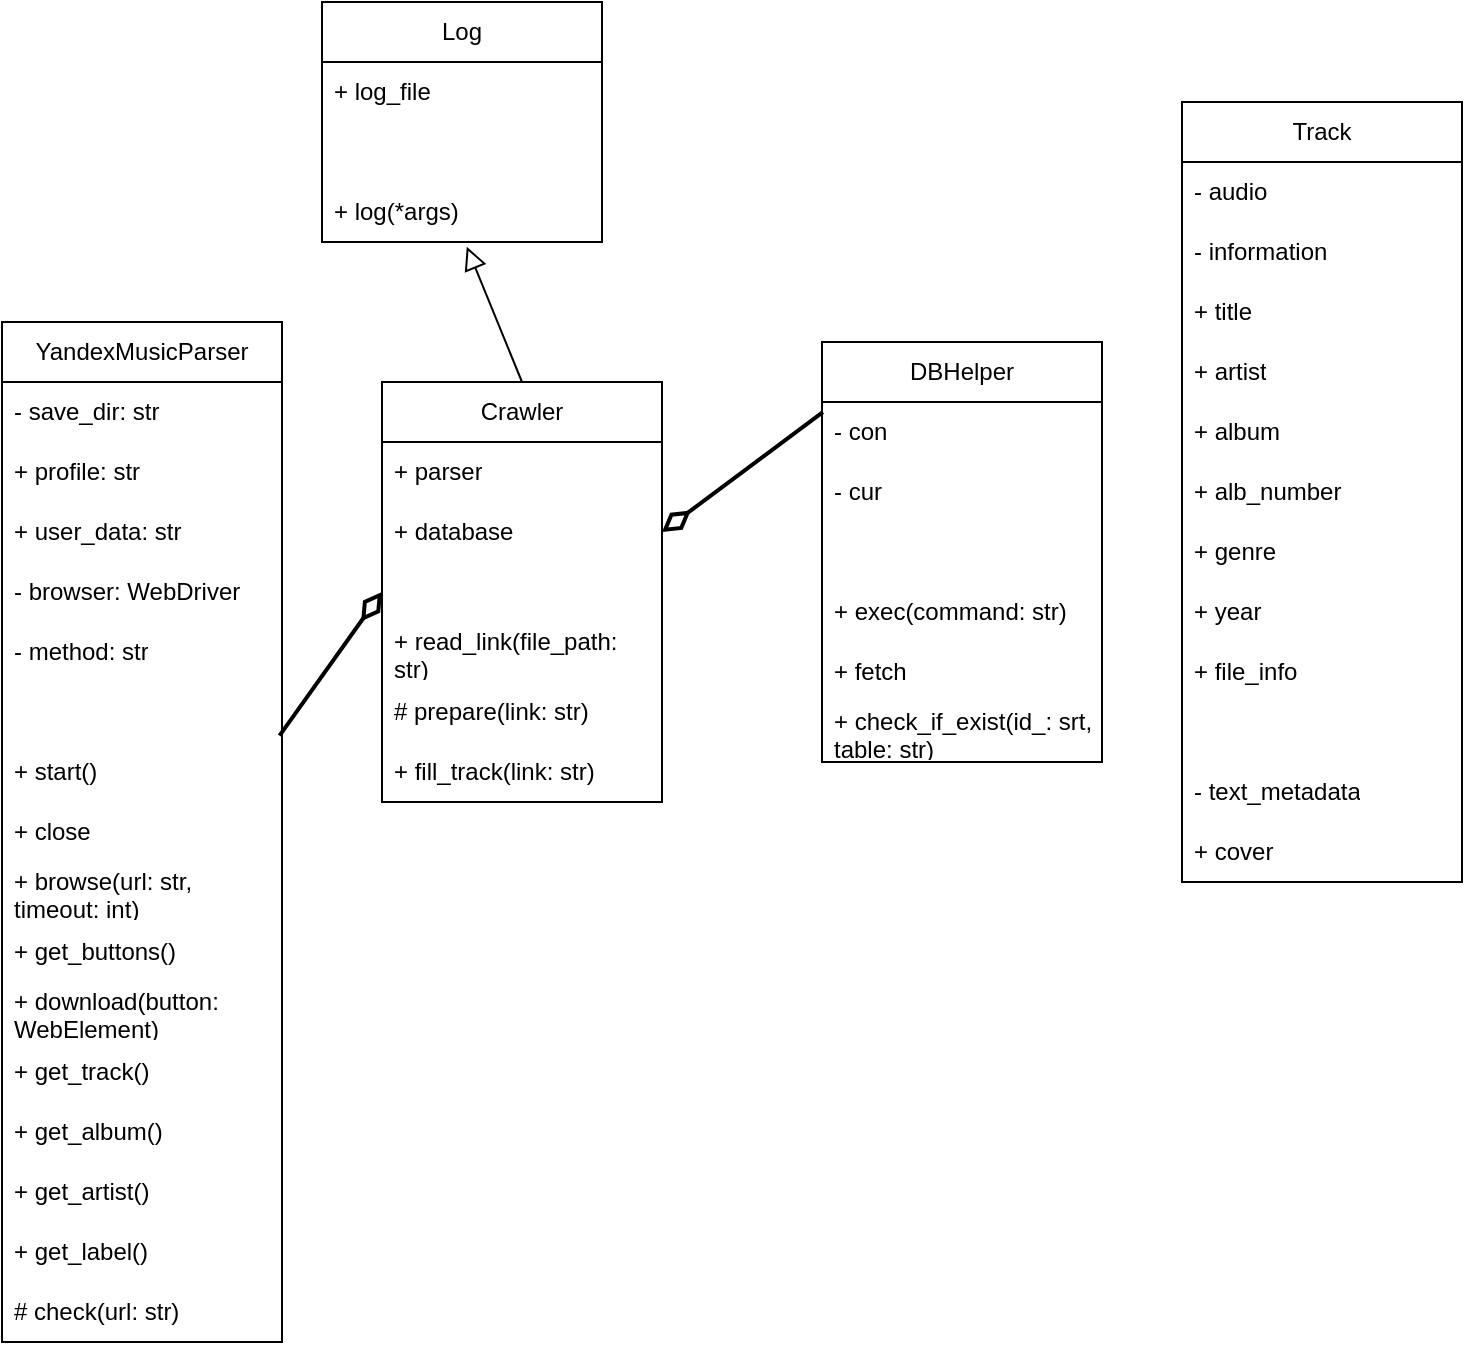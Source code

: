 <mxfile version="24.0.4" type="device">
  <diagram id="C5RBs43oDa-KdzZeNtuy" name="Page-1">
    <mxGraphModel dx="1050" dy="629" grid="1" gridSize="10" guides="1" tooltips="1" connect="1" arrows="1" fold="1" page="1" pageScale="1" pageWidth="827" pageHeight="1169" math="0" shadow="0">
      <root>
        <mxCell id="WIyWlLk6GJQsqaUBKTNV-0" />
        <mxCell id="WIyWlLk6GJQsqaUBKTNV-1" parent="WIyWlLk6GJQsqaUBKTNV-0" />
        <mxCell id="Q-Ap598YWGATVuocvHe9-0" value="YandexMusicParser" style="swimlane;fontStyle=0;childLayout=stackLayout;horizontal=1;startSize=30;horizontalStack=0;resizeParent=1;resizeParentMax=0;resizeLast=0;collapsible=1;marginBottom=0;whiteSpace=wrap;html=1;" parent="WIyWlLk6GJQsqaUBKTNV-1" vertex="1">
          <mxGeometry x="30" y="210" width="140" height="510" as="geometry" />
        </mxCell>
        <mxCell id="Q-Ap598YWGATVuocvHe9-1" value="- save_dir: str" style="text;strokeColor=none;fillColor=none;align=left;verticalAlign=middle;spacingLeft=4;spacingRight=4;overflow=hidden;points=[[0,0.5],[1,0.5]];portConstraint=eastwest;rotatable=0;whiteSpace=wrap;html=1;" parent="Q-Ap598YWGATVuocvHe9-0" vertex="1">
          <mxGeometry y="30" width="140" height="30" as="geometry" />
        </mxCell>
        <mxCell id="Q-Ap598YWGATVuocvHe9-2" value="+ profile: str" style="text;strokeColor=none;fillColor=none;align=left;verticalAlign=middle;spacingLeft=4;spacingRight=4;overflow=hidden;points=[[0,0.5],[1,0.5]];portConstraint=eastwest;rotatable=0;whiteSpace=wrap;html=1;" parent="Q-Ap598YWGATVuocvHe9-0" vertex="1">
          <mxGeometry y="60" width="140" height="30" as="geometry" />
        </mxCell>
        <mxCell id="Q-Ap598YWGATVuocvHe9-3" value="+ user_data: str" style="text;strokeColor=none;fillColor=none;align=left;verticalAlign=middle;spacingLeft=4;spacingRight=4;overflow=hidden;points=[[0,0.5],[1,0.5]];portConstraint=eastwest;rotatable=0;whiteSpace=wrap;html=1;" parent="Q-Ap598YWGATVuocvHe9-0" vertex="1">
          <mxGeometry y="90" width="140" height="30" as="geometry" />
        </mxCell>
        <mxCell id="Q-Ap598YWGATVuocvHe9-4" value="- browser: WebDriver" style="text;strokeColor=none;fillColor=none;align=left;verticalAlign=middle;spacingLeft=4;spacingRight=4;overflow=hidden;points=[[0,0.5],[1,0.5]];portConstraint=eastwest;rotatable=0;whiteSpace=wrap;html=1;perimeterSpacing=3;glass=0;" parent="Q-Ap598YWGATVuocvHe9-0" vertex="1">
          <mxGeometry y="120" width="140" height="30" as="geometry" />
        </mxCell>
        <mxCell id="xr-FyBKG9M7ekypKjLBn-2" value="- method: str" style="text;strokeColor=none;fillColor=none;align=left;verticalAlign=middle;spacingLeft=4;spacingRight=4;overflow=hidden;points=[[0,0.5],[1,0.5]];portConstraint=eastwest;rotatable=0;whiteSpace=wrap;html=1;perimeterSpacing=3;glass=0;" parent="Q-Ap598YWGATVuocvHe9-0" vertex="1">
          <mxGeometry y="150" width="140" height="30" as="geometry" />
        </mxCell>
        <mxCell id="xr-FyBKG9M7ekypKjLBn-1" style="text;strokeColor=none;fillColor=none;align=left;verticalAlign=middle;spacingLeft=4;spacingRight=4;overflow=hidden;points=[[0,0.5],[1,0.5]];portConstraint=eastwest;rotatable=0;whiteSpace=wrap;html=1;perimeterSpacing=3;glass=0;" parent="Q-Ap598YWGATVuocvHe9-0" vertex="1">
          <mxGeometry y="180" width="140" height="30" as="geometry" />
        </mxCell>
        <mxCell id="xr-FyBKG9M7ekypKjLBn-0" value="+ start()" style="text;strokeColor=none;fillColor=none;align=left;verticalAlign=middle;spacingLeft=4;spacingRight=4;overflow=hidden;points=[[0,0.5],[1,0.5]];portConstraint=eastwest;rotatable=0;whiteSpace=wrap;html=1;perimeterSpacing=3;glass=0;" parent="Q-Ap598YWGATVuocvHe9-0" vertex="1">
          <mxGeometry y="210" width="140" height="30" as="geometry" />
        </mxCell>
        <mxCell id="xr-FyBKG9M7ekypKjLBn-12" value="+ close" style="text;strokeColor=none;fillColor=none;align=left;verticalAlign=middle;spacingLeft=4;spacingRight=4;overflow=hidden;points=[[0,0.5],[1,0.5]];portConstraint=eastwest;rotatable=0;whiteSpace=wrap;html=1;perimeterSpacing=3;glass=0;" parent="Q-Ap598YWGATVuocvHe9-0" vertex="1">
          <mxGeometry y="240" width="140" height="30" as="geometry" />
        </mxCell>
        <mxCell id="xr-FyBKG9M7ekypKjLBn-11" value="+ browse(url: str, timeout: int)" style="text;strokeColor=none;fillColor=none;align=left;verticalAlign=middle;spacingLeft=4;spacingRight=4;overflow=hidden;points=[[0,0.5],[1,0.5]];portConstraint=eastwest;rotatable=0;whiteSpace=wrap;html=1;perimeterSpacing=3;glass=0;" parent="Q-Ap598YWGATVuocvHe9-0" vertex="1">
          <mxGeometry y="270" width="140" height="30" as="geometry" />
        </mxCell>
        <mxCell id="xr-FyBKG9M7ekypKjLBn-10" value="+ get_buttons()" style="text;strokeColor=none;fillColor=none;align=left;verticalAlign=middle;spacingLeft=4;spacingRight=4;overflow=hidden;points=[[0,0.5],[1,0.5]];portConstraint=eastwest;rotatable=0;whiteSpace=wrap;html=1;perimeterSpacing=3;glass=0;" parent="Q-Ap598YWGATVuocvHe9-0" vertex="1">
          <mxGeometry y="300" width="140" height="30" as="geometry" />
        </mxCell>
        <mxCell id="xr-FyBKG9M7ekypKjLBn-9" value="+ download(button: WebElement)" style="text;strokeColor=none;fillColor=none;align=left;verticalAlign=middle;spacingLeft=4;spacingRight=4;overflow=hidden;points=[[0,0.5],[1,0.5]];portConstraint=eastwest;rotatable=0;whiteSpace=wrap;html=1;perimeterSpacing=3;glass=0;" parent="Q-Ap598YWGATVuocvHe9-0" vertex="1">
          <mxGeometry y="330" width="140" height="30" as="geometry" />
        </mxCell>
        <mxCell id="xr-FyBKG9M7ekypKjLBn-8" value="+ get_track()" style="text;strokeColor=none;fillColor=none;align=left;verticalAlign=middle;spacingLeft=4;spacingRight=4;overflow=hidden;points=[[0,0.5],[1,0.5]];portConstraint=eastwest;rotatable=0;whiteSpace=wrap;html=1;perimeterSpacing=3;glass=0;" parent="Q-Ap598YWGATVuocvHe9-0" vertex="1">
          <mxGeometry y="360" width="140" height="30" as="geometry" />
        </mxCell>
        <mxCell id="xr-FyBKG9M7ekypKjLBn-7" value="+ get_album()" style="text;strokeColor=none;fillColor=none;align=left;verticalAlign=middle;spacingLeft=4;spacingRight=4;overflow=hidden;points=[[0,0.5],[1,0.5]];portConstraint=eastwest;rotatable=0;whiteSpace=wrap;html=1;perimeterSpacing=3;glass=0;" parent="Q-Ap598YWGATVuocvHe9-0" vertex="1">
          <mxGeometry y="390" width="140" height="30" as="geometry" />
        </mxCell>
        <mxCell id="xr-FyBKG9M7ekypKjLBn-6" value="+ get_artist()" style="text;strokeColor=none;fillColor=none;align=left;verticalAlign=middle;spacingLeft=4;spacingRight=4;overflow=hidden;points=[[0,0.5],[1,0.5]];portConstraint=eastwest;rotatable=0;whiteSpace=wrap;html=1;perimeterSpacing=3;glass=0;" parent="Q-Ap598YWGATVuocvHe9-0" vertex="1">
          <mxGeometry y="420" width="140" height="30" as="geometry" />
        </mxCell>
        <mxCell id="xr-FyBKG9M7ekypKjLBn-5" value="+ get_label()" style="text;strokeColor=none;fillColor=none;align=left;verticalAlign=middle;spacingLeft=4;spacingRight=4;overflow=hidden;points=[[0,0.5],[1,0.5]];portConstraint=eastwest;rotatable=0;whiteSpace=wrap;html=1;perimeterSpacing=3;glass=0;" parent="Q-Ap598YWGATVuocvHe9-0" vertex="1">
          <mxGeometry y="450" width="140" height="30" as="geometry" />
        </mxCell>
        <mxCell id="xr-FyBKG9M7ekypKjLBn-4" value="# check(url: str)" style="text;strokeColor=none;fillColor=none;align=left;verticalAlign=middle;spacingLeft=4;spacingRight=4;overflow=hidden;points=[[0,0.5],[1,0.5]];portConstraint=eastwest;rotatable=0;whiteSpace=wrap;html=1;perimeterSpacing=3;glass=0;" parent="Q-Ap598YWGATVuocvHe9-0" vertex="1">
          <mxGeometry y="480" width="140" height="30" as="geometry" />
        </mxCell>
        <mxCell id="xr-FyBKG9M7ekypKjLBn-13" value="Track" style="swimlane;fontStyle=0;childLayout=stackLayout;horizontal=1;startSize=30;horizontalStack=0;resizeParent=1;resizeParentMax=0;resizeLast=0;collapsible=1;marginBottom=0;whiteSpace=wrap;html=1;" parent="WIyWlLk6GJQsqaUBKTNV-1" vertex="1">
          <mxGeometry x="620" y="100" width="140" height="390" as="geometry" />
        </mxCell>
        <mxCell id="xr-FyBKG9M7ekypKjLBn-14" value="- audio" style="text;strokeColor=none;fillColor=none;align=left;verticalAlign=middle;spacingLeft=4;spacingRight=4;overflow=hidden;points=[[0,0.5],[1,0.5]];portConstraint=eastwest;rotatable=0;whiteSpace=wrap;html=1;" parent="xr-FyBKG9M7ekypKjLBn-13" vertex="1">
          <mxGeometry y="30" width="140" height="30" as="geometry" />
        </mxCell>
        <mxCell id="xr-FyBKG9M7ekypKjLBn-15" value="- information" style="text;strokeColor=none;fillColor=none;align=left;verticalAlign=middle;spacingLeft=4;spacingRight=4;overflow=hidden;points=[[0,0.5],[1,0.5]];portConstraint=eastwest;rotatable=0;whiteSpace=wrap;html=1;" parent="xr-FyBKG9M7ekypKjLBn-13" vertex="1">
          <mxGeometry y="60" width="140" height="30" as="geometry" />
        </mxCell>
        <mxCell id="xr-FyBKG9M7ekypKjLBn-24" value="+ title" style="text;strokeColor=none;fillColor=none;align=left;verticalAlign=middle;spacingLeft=4;spacingRight=4;overflow=hidden;points=[[0,0.5],[1,0.5]];portConstraint=eastwest;rotatable=0;whiteSpace=wrap;html=1;" parent="xr-FyBKG9M7ekypKjLBn-13" vertex="1">
          <mxGeometry y="90" width="140" height="30" as="geometry" />
        </mxCell>
        <mxCell id="xr-FyBKG9M7ekypKjLBn-23" value="+ artist" style="text;strokeColor=none;fillColor=none;align=left;verticalAlign=middle;spacingLeft=4;spacingRight=4;overflow=hidden;points=[[0,0.5],[1,0.5]];portConstraint=eastwest;rotatable=0;whiteSpace=wrap;html=1;" parent="xr-FyBKG9M7ekypKjLBn-13" vertex="1">
          <mxGeometry y="120" width="140" height="30" as="geometry" />
        </mxCell>
        <mxCell id="xr-FyBKG9M7ekypKjLBn-22" value="+ album" style="text;strokeColor=none;fillColor=none;align=left;verticalAlign=middle;spacingLeft=4;spacingRight=4;overflow=hidden;points=[[0,0.5],[1,0.5]];portConstraint=eastwest;rotatable=0;whiteSpace=wrap;html=1;" parent="xr-FyBKG9M7ekypKjLBn-13" vertex="1">
          <mxGeometry y="150" width="140" height="30" as="geometry" />
        </mxCell>
        <mxCell id="xr-FyBKG9M7ekypKjLBn-21" value="+ alb_number" style="text;strokeColor=none;fillColor=none;align=left;verticalAlign=middle;spacingLeft=4;spacingRight=4;overflow=hidden;points=[[0,0.5],[1,0.5]];portConstraint=eastwest;rotatable=0;whiteSpace=wrap;html=1;" parent="xr-FyBKG9M7ekypKjLBn-13" vertex="1">
          <mxGeometry y="180" width="140" height="30" as="geometry" />
        </mxCell>
        <mxCell id="xr-FyBKG9M7ekypKjLBn-20" value="+ genre" style="text;strokeColor=none;fillColor=none;align=left;verticalAlign=middle;spacingLeft=4;spacingRight=4;overflow=hidden;points=[[0,0.5],[1,0.5]];portConstraint=eastwest;rotatable=0;whiteSpace=wrap;html=1;" parent="xr-FyBKG9M7ekypKjLBn-13" vertex="1">
          <mxGeometry y="210" width="140" height="30" as="geometry" />
        </mxCell>
        <mxCell id="xr-FyBKG9M7ekypKjLBn-19" value="+ year" style="text;strokeColor=none;fillColor=none;align=left;verticalAlign=middle;spacingLeft=4;spacingRight=4;overflow=hidden;points=[[0,0.5],[1,0.5]];portConstraint=eastwest;rotatable=0;whiteSpace=wrap;html=1;" parent="xr-FyBKG9M7ekypKjLBn-13" vertex="1">
          <mxGeometry y="240" width="140" height="30" as="geometry" />
        </mxCell>
        <mxCell id="xr-FyBKG9M7ekypKjLBn-26" value="+ file_info" style="text;strokeColor=none;fillColor=none;align=left;verticalAlign=middle;spacingLeft=4;spacingRight=4;overflow=hidden;points=[[0,0.5],[1,0.5]];portConstraint=eastwest;rotatable=0;whiteSpace=wrap;html=1;" parent="xr-FyBKG9M7ekypKjLBn-13" vertex="1">
          <mxGeometry y="270" width="140" height="30" as="geometry" />
        </mxCell>
        <mxCell id="xr-FyBKG9M7ekypKjLBn-28" style="text;strokeColor=none;fillColor=none;align=left;verticalAlign=middle;spacingLeft=4;spacingRight=4;overflow=hidden;points=[[0,0.5],[1,0.5]];portConstraint=eastwest;rotatable=0;whiteSpace=wrap;html=1;" parent="xr-FyBKG9M7ekypKjLBn-13" vertex="1">
          <mxGeometry y="300" width="140" height="30" as="geometry" />
        </mxCell>
        <mxCell id="xr-FyBKG9M7ekypKjLBn-27" value="- text_metadata" style="text;strokeColor=none;fillColor=none;align=left;verticalAlign=middle;spacingLeft=4;spacingRight=4;overflow=hidden;points=[[0,0.5],[1,0.5]];portConstraint=eastwest;rotatable=0;whiteSpace=wrap;html=1;" parent="xr-FyBKG9M7ekypKjLBn-13" vertex="1">
          <mxGeometry y="330" width="140" height="30" as="geometry" />
        </mxCell>
        <mxCell id="xr-FyBKG9M7ekypKjLBn-37" value="+ cover" style="text;strokeColor=none;fillColor=none;align=left;verticalAlign=middle;spacingLeft=4;spacingRight=4;overflow=hidden;points=[[0,0.5],[1,0.5]];portConstraint=eastwest;rotatable=0;whiteSpace=wrap;html=1;" parent="xr-FyBKG9M7ekypKjLBn-13" vertex="1">
          <mxGeometry y="360" width="140" height="30" as="geometry" />
        </mxCell>
        <mxCell id="xr-FyBKG9M7ekypKjLBn-38" value="Crawler" style="swimlane;fontStyle=0;childLayout=stackLayout;horizontal=1;startSize=30;horizontalStack=0;resizeParent=1;resizeParentMax=0;resizeLast=0;collapsible=1;marginBottom=0;whiteSpace=wrap;html=1;" parent="WIyWlLk6GJQsqaUBKTNV-1" vertex="1">
          <mxGeometry x="220" y="240" width="140" height="210" as="geometry">
            <mxRectangle x="210" y="90" width="100" height="30" as="alternateBounds" />
          </mxGeometry>
        </mxCell>
        <mxCell id="xr-FyBKG9M7ekypKjLBn-40" value="+ parser" style="text;strokeColor=none;fillColor=none;align=left;verticalAlign=middle;spacingLeft=4;spacingRight=4;overflow=hidden;points=[[0,0.5],[1,0.5]];portConstraint=eastwest;rotatable=0;whiteSpace=wrap;html=1;" parent="xr-FyBKG9M7ekypKjLBn-38" vertex="1">
          <mxGeometry y="30" width="140" height="30" as="geometry" />
        </mxCell>
        <mxCell id="xr-FyBKG9M7ekypKjLBn-48" value="+ database" style="text;strokeColor=none;fillColor=none;align=left;verticalAlign=middle;spacingLeft=4;spacingRight=4;overflow=hidden;points=[[0,0.5],[1,0.5]];portConstraint=eastwest;rotatable=0;whiteSpace=wrap;html=1;" parent="xr-FyBKG9M7ekypKjLBn-38" vertex="1">
          <mxGeometry y="60" width="140" height="30" as="geometry" />
        </mxCell>
        <mxCell id="xr-FyBKG9M7ekypKjLBn-82" style="text;strokeColor=none;fillColor=none;align=left;verticalAlign=middle;spacingLeft=4;spacingRight=4;overflow=hidden;points=[[0,0.5],[1,0.5]];portConstraint=eastwest;rotatable=0;whiteSpace=wrap;html=1;" parent="xr-FyBKG9M7ekypKjLBn-38" vertex="1">
          <mxGeometry y="90" width="140" height="30" as="geometry" />
        </mxCell>
        <mxCell id="xr-FyBKG9M7ekypKjLBn-47" value="+ read_link(file_path: str)" style="text;strokeColor=none;fillColor=none;align=left;verticalAlign=middle;spacingLeft=4;spacingRight=4;overflow=hidden;points=[[0,0.5],[1,0.5]];portConstraint=eastwest;rotatable=0;whiteSpace=wrap;html=1;" parent="xr-FyBKG9M7ekypKjLBn-38" vertex="1">
          <mxGeometry y="120" width="140" height="30" as="geometry" />
        </mxCell>
        <mxCell id="xr-FyBKG9M7ekypKjLBn-46" value="# prepare(link: str)" style="text;strokeColor=none;fillColor=none;align=left;verticalAlign=middle;spacingLeft=4;spacingRight=4;overflow=hidden;points=[[0,0.5],[1,0.5]];portConstraint=eastwest;rotatable=0;whiteSpace=wrap;html=1;" parent="xr-FyBKG9M7ekypKjLBn-38" vertex="1">
          <mxGeometry y="150" width="140" height="30" as="geometry" />
        </mxCell>
        <mxCell id="xr-FyBKG9M7ekypKjLBn-42" value="+ fill_track(link: str)" style="text;strokeColor=none;fillColor=none;align=left;verticalAlign=middle;spacingLeft=4;spacingRight=4;overflow=hidden;points=[[0,0.5],[1,0.5]];portConstraint=eastwest;rotatable=0;whiteSpace=wrap;html=1;" parent="xr-FyBKG9M7ekypKjLBn-38" vertex="1">
          <mxGeometry y="180" width="140" height="30" as="geometry" />
        </mxCell>
        <mxCell id="xr-FyBKG9M7ekypKjLBn-78" value="" style="endArrow=diamondThin;startArrow=none;html=1;rounded=0;exitX=0.971;exitY=0.828;exitDx=0;exitDy=0;endFill=0;startFill=0;exitPerimeter=0;strokeWidth=2;strokeColor=default;endSize=12;entryX=0;entryY=0.5;entryDx=0;entryDy=0;" parent="WIyWlLk6GJQsqaUBKTNV-1" source="xr-FyBKG9M7ekypKjLBn-1" target="xr-FyBKG9M7ekypKjLBn-82" edge="1">
          <mxGeometry width="50" height="50" relative="1" as="geometry">
            <mxPoint x="642" y="343" as="sourcePoint" />
            <mxPoint x="214" y="212" as="targetPoint" />
          </mxGeometry>
        </mxCell>
        <mxCell id="OszZ9LkZxpabJDpquk9T-0" value="Log" style="swimlane;fontStyle=0;childLayout=stackLayout;horizontal=1;startSize=30;horizontalStack=0;resizeParent=1;resizeParentMax=0;resizeLast=0;collapsible=1;marginBottom=0;whiteSpace=wrap;html=1;" vertex="1" parent="WIyWlLk6GJQsqaUBKTNV-1">
          <mxGeometry x="190" y="50" width="140" height="120" as="geometry" />
        </mxCell>
        <mxCell id="OszZ9LkZxpabJDpquk9T-1" value="+ log_file" style="text;strokeColor=none;fillColor=none;align=left;verticalAlign=middle;spacingLeft=4;spacingRight=4;overflow=hidden;points=[[0,0.5],[1,0.5]];portConstraint=eastwest;rotatable=0;whiteSpace=wrap;html=1;" vertex="1" parent="OszZ9LkZxpabJDpquk9T-0">
          <mxGeometry y="30" width="140" height="30" as="geometry" />
        </mxCell>
        <mxCell id="OszZ9LkZxpabJDpquk9T-4" style="text;strokeColor=none;fillColor=none;align=left;verticalAlign=middle;spacingLeft=4;spacingRight=4;overflow=hidden;points=[[0,0.5],[1,0.5]];portConstraint=eastwest;rotatable=0;whiteSpace=wrap;html=1;" vertex="1" parent="OszZ9LkZxpabJDpquk9T-0">
          <mxGeometry y="60" width="140" height="30" as="geometry" />
        </mxCell>
        <mxCell id="OszZ9LkZxpabJDpquk9T-3" value="+ log(*args)" style="text;strokeColor=none;fillColor=none;align=left;verticalAlign=middle;spacingLeft=4;spacingRight=4;overflow=hidden;points=[[0,0.5],[1,0.5]];portConstraint=eastwest;rotatable=0;whiteSpace=wrap;html=1;" vertex="1" parent="OszZ9LkZxpabJDpquk9T-0">
          <mxGeometry y="90" width="140" height="30" as="geometry" />
        </mxCell>
        <mxCell id="OszZ9LkZxpabJDpquk9T-5" value="" style="endArrow=block;startArrow=none;html=1;rounded=0;exitX=0.5;exitY=0;exitDx=0;exitDy=0;entryX=0.517;entryY=1.08;entryDx=0;entryDy=0;entryPerimeter=0;startFill=0;endFill=0;startSize=6;endSize=9;" edge="1" parent="WIyWlLk6GJQsqaUBKTNV-1" source="xr-FyBKG9M7ekypKjLBn-38" target="OszZ9LkZxpabJDpquk9T-3">
          <mxGeometry width="50" height="50" relative="1" as="geometry">
            <mxPoint x="390" y="180" as="sourcePoint" />
            <mxPoint x="280" y="190" as="targetPoint" />
          </mxGeometry>
        </mxCell>
        <mxCell id="OszZ9LkZxpabJDpquk9T-6" value="DBHelper" style="swimlane;fontStyle=0;childLayout=stackLayout;horizontal=1;startSize=30;horizontalStack=0;resizeParent=1;resizeParentMax=0;resizeLast=0;collapsible=1;marginBottom=0;whiteSpace=wrap;html=1;" vertex="1" parent="WIyWlLk6GJQsqaUBKTNV-1">
          <mxGeometry x="440" y="220" width="140" height="210" as="geometry" />
        </mxCell>
        <mxCell id="OszZ9LkZxpabJDpquk9T-7" value="- con" style="text;strokeColor=none;fillColor=none;align=left;verticalAlign=middle;spacingLeft=4;spacingRight=4;overflow=hidden;points=[[0,0.5],[1,0.5]];portConstraint=eastwest;rotatable=0;whiteSpace=wrap;html=1;" vertex="1" parent="OszZ9LkZxpabJDpquk9T-6">
          <mxGeometry y="30" width="140" height="30" as="geometry" />
        </mxCell>
        <mxCell id="OszZ9LkZxpabJDpquk9T-8" value="- cur" style="text;strokeColor=none;fillColor=none;align=left;verticalAlign=middle;spacingLeft=4;spacingRight=4;overflow=hidden;points=[[0,0.5],[1,0.5]];portConstraint=eastwest;rotatable=0;whiteSpace=wrap;html=1;" vertex="1" parent="OszZ9LkZxpabJDpquk9T-6">
          <mxGeometry y="60" width="140" height="30" as="geometry" />
        </mxCell>
        <mxCell id="OszZ9LkZxpabJDpquk9T-13" style="text;strokeColor=none;fillColor=none;align=left;verticalAlign=middle;spacingLeft=4;spacingRight=4;overflow=hidden;points=[[0,0.5],[1,0.5]];portConstraint=eastwest;rotatable=0;whiteSpace=wrap;html=1;" vertex="1" parent="OszZ9LkZxpabJDpquk9T-6">
          <mxGeometry y="90" width="140" height="30" as="geometry" />
        </mxCell>
        <mxCell id="OszZ9LkZxpabJDpquk9T-12" value="+ exec(command: str)" style="text;strokeColor=none;fillColor=none;align=left;verticalAlign=middle;spacingLeft=4;spacingRight=4;overflow=hidden;points=[[0,0.5],[1,0.5]];portConstraint=eastwest;rotatable=0;whiteSpace=wrap;html=1;" vertex="1" parent="OszZ9LkZxpabJDpquk9T-6">
          <mxGeometry y="120" width="140" height="30" as="geometry" />
        </mxCell>
        <mxCell id="OszZ9LkZxpabJDpquk9T-11" value="+ fetch" style="text;strokeColor=none;fillColor=none;align=left;verticalAlign=middle;spacingLeft=4;spacingRight=4;overflow=hidden;points=[[0,0.5],[1,0.5]];portConstraint=eastwest;rotatable=0;whiteSpace=wrap;html=1;" vertex="1" parent="OszZ9LkZxpabJDpquk9T-6">
          <mxGeometry y="150" width="140" height="30" as="geometry" />
        </mxCell>
        <mxCell id="OszZ9LkZxpabJDpquk9T-9" value="+ check_if_exist(id_: srt, table: str)" style="text;strokeColor=none;fillColor=none;align=left;verticalAlign=middle;spacingLeft=4;spacingRight=4;overflow=hidden;points=[[0,0.5],[1,0.5]];portConstraint=eastwest;rotatable=0;whiteSpace=wrap;html=1;" vertex="1" parent="OszZ9LkZxpabJDpquk9T-6">
          <mxGeometry y="180" width="140" height="30" as="geometry" />
        </mxCell>
        <mxCell id="OszZ9LkZxpabJDpquk9T-10" value="" style="endArrow=diamondThin;startArrow=none;html=1;rounded=0;exitX=0.003;exitY=0.167;exitDx=0;exitDy=0;endFill=0;startFill=0;exitPerimeter=0;strokeWidth=2;strokeColor=default;endSize=12;entryX=1;entryY=0.5;entryDx=0;entryDy=0;" edge="1" parent="WIyWlLk6GJQsqaUBKTNV-1" source="OszZ9LkZxpabJDpquk9T-6" target="xr-FyBKG9M7ekypKjLBn-48">
          <mxGeometry width="50" height="50" relative="1" as="geometry">
            <mxPoint x="179" y="427" as="sourcePoint" />
            <mxPoint x="230" y="355" as="targetPoint" />
          </mxGeometry>
        </mxCell>
      </root>
    </mxGraphModel>
  </diagram>
</mxfile>
